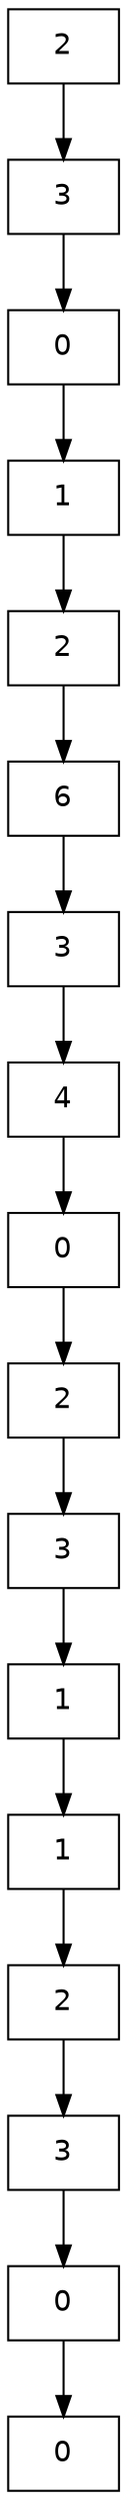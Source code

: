 digraph structs {
	node [fontname=Helvetica shape=record]
	0 [label=2]
	1 [label=3]
	0 -> 1
	1 [label=3]
	2 [label=0]
	1 -> 2
	2 [label=0]
	3 [label=1]
	2 -> 3
	3 [label=1]
	4 [label=2]
	3 -> 4
	4 [label=2]
	5 [label=6]
	4 -> 5
	5 [label=6]
	6 [label=3]
	5 -> 6
	6 [label=3]
	7 [label=4]
	6 -> 7
	7 [label=4]
	8 [label=0]
	7 -> 8
	8 [label=0]
	9 [label=2]
	8 -> 9
	9 [label=2]
	10 [label=3]
	9 -> 10
	10 [label=3]
	11 [label=1]
	10 -> 11
	11 [label=1]
	12 [label=1]
	11 -> 12
	12 [label=1]
	13 [label=2]
	12 -> 13
	13 [label=2]
	14 [label=3]
	13 -> 14
	14 [label=3]
	15 [label=0]
	14 -> 15
	15 [label=0]
	16 [label=0]
	15 -> 16
}
